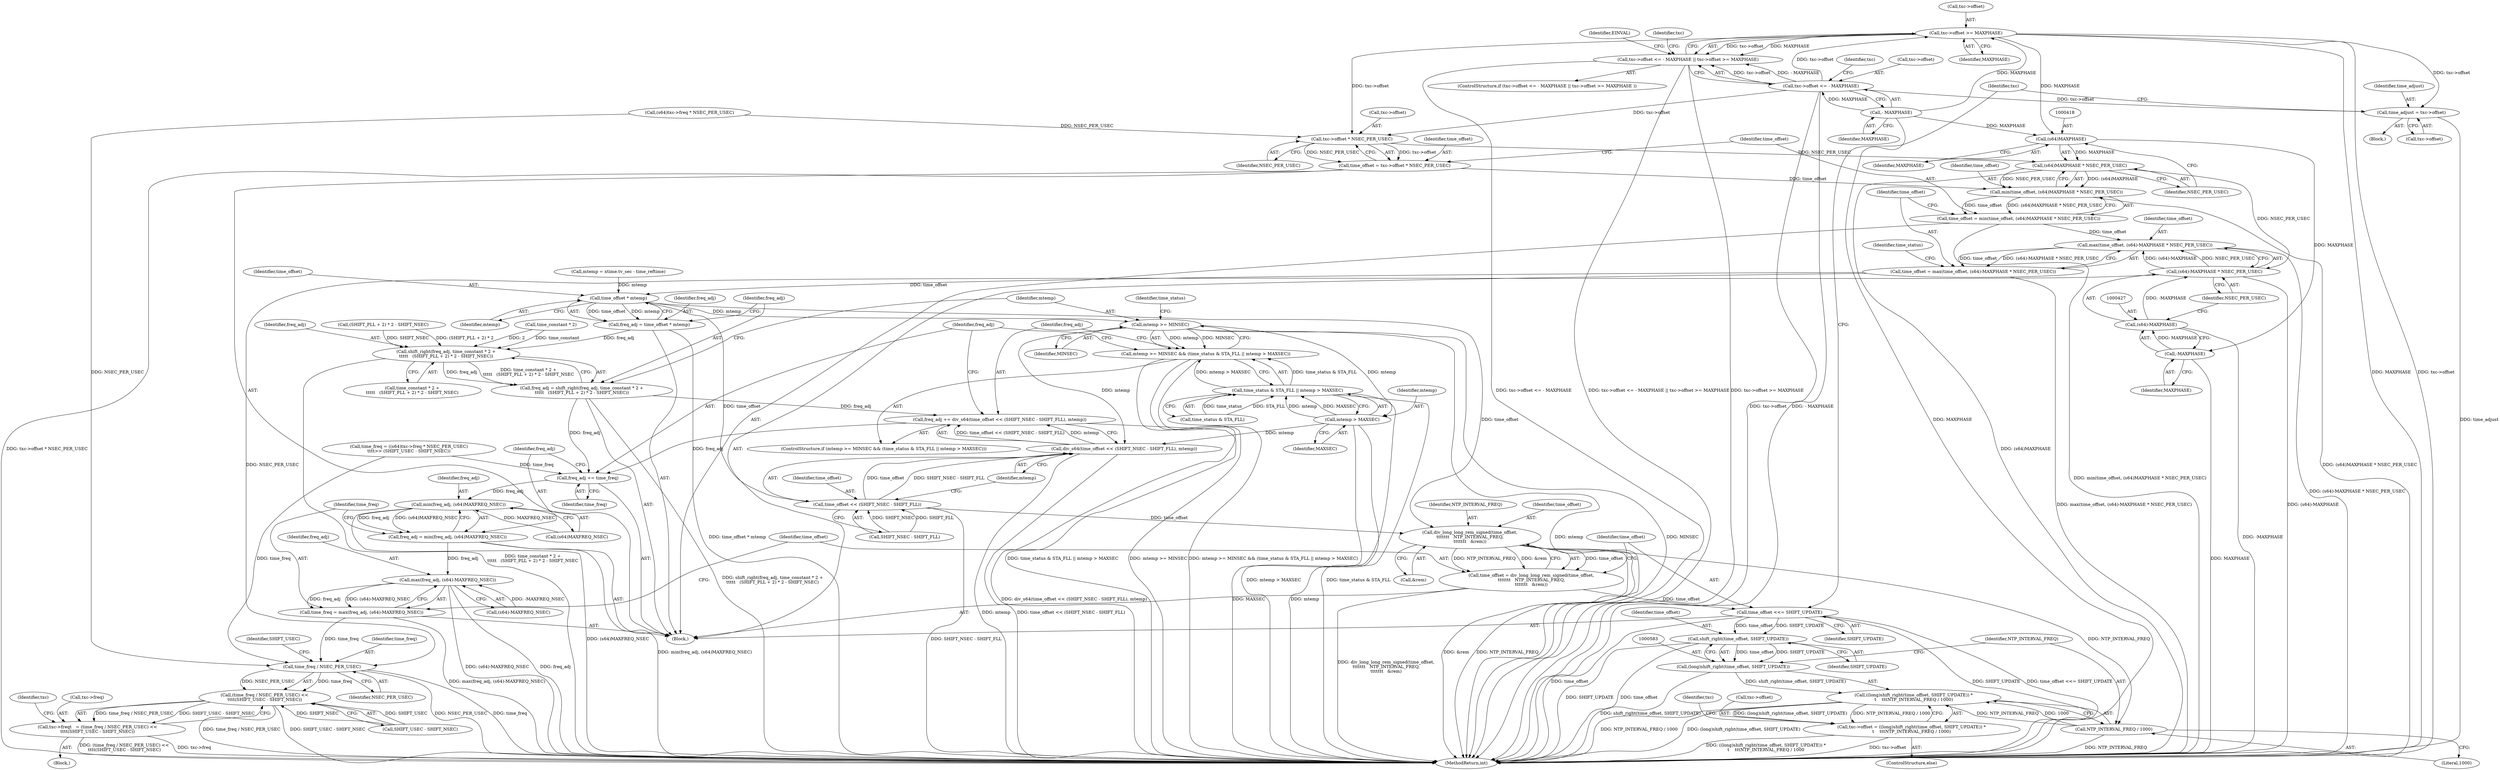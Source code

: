 digraph "0_linux_f8bd2258e2d520dff28c855658bd24bdafb5102d_8@pointer" {
"1000184" [label="(Call,txc->offset >= MAXPHASE)"];
"1000178" [label="(Call,txc->offset <= - MAXPHASE)"];
"1000182" [label="(Call,- MAXPHASE)"];
"1000177" [label="(Call,txc->offset <= - MAXPHASE || txc->offset >= MAXPHASE)"];
"1000394" [label="(Call,time_adjust = txc->offset)"];
"1000407" [label="(Call,txc->offset * NSEC_PER_USEC)"];
"1000405" [label="(Call,time_offset = txc->offset * NSEC_PER_USEC)"];
"1000414" [label="(Call,min(time_offset, (s64)MAXPHASE * NSEC_PER_USEC))"];
"1000412" [label="(Call,time_offset = min(time_offset, (s64)MAXPHASE * NSEC_PER_USEC))"];
"1000423" [label="(Call,max(time_offset, (s64)-MAXPHASE * NSEC_PER_USEC))"];
"1000421" [label="(Call,time_offset = max(time_offset, (s64)-MAXPHASE * NSEC_PER_USEC))"];
"1000458" [label="(Call,time_offset * mtemp)"];
"1000456" [label="(Call,freq_adj = time_offset * mtemp)"];
"1000463" [label="(Call,shift_right(freq_adj, time_constant * 2 +\n\t\t\t\t\t   (SHIFT_PLL + 2) * 2 - SHIFT_NSEC))"];
"1000461" [label="(Call,freq_adj = shift_right(freq_adj, time_constant * 2 +\n\t\t\t\t\t   (SHIFT_PLL + 2) * 2 - SHIFT_NSEC))"];
"1000488" [label="(Call,freq_adj += div_s64(time_offset << (SHIFT_NSEC - SHIFT_FLL), mtemp))"];
"1000497" [label="(Call,freq_adj += time_freq)"];
"1000502" [label="(Call,min(freq_adj, (s64)MAXFREQ_NSEC))"];
"1000500" [label="(Call,freq_adj = min(freq_adj, (s64)MAXFREQ_NSEC))"];
"1000509" [label="(Call,max(freq_adj, (s64)-MAXFREQ_NSEC))"];
"1000507" [label="(Call,time_freq = max(freq_adj, (s64)-MAXFREQ_NSEC))"];
"1000595" [label="(Call,time_freq / NSEC_PER_USEC)"];
"1000594" [label="(Call,(time_freq / NSEC_PER_USEC) <<\n\t\t\t\t(SHIFT_USEC - SHIFT_NSEC))"];
"1000590" [label="(Call,txc->freq\t   = (time_freq / NSEC_PER_USEC) <<\n\t\t\t\t(SHIFT_USEC - SHIFT_NSEC))"];
"1000478" [label="(Call,mtemp >= MINSEC)"];
"1000477" [label="(Call,mtemp >= MINSEC && (time_status & STA_FLL || mtemp > MAXSEC))"];
"1000485" [label="(Call,mtemp > MAXSEC)"];
"1000481" [label="(Call,time_status & STA_FLL || mtemp > MAXSEC)"];
"1000490" [label="(Call,div_s64(time_offset << (SHIFT_NSEC - SHIFT_FLL), mtemp))"];
"1000491" [label="(Call,time_offset << (SHIFT_NSEC - SHIFT_FLL))"];
"1000517" [label="(Call,div_long_long_rem_signed(time_offset,\n\t\t\t\t\t\t\t   NTP_INTERVAL_FREQ,\n\t\t\t\t\t\t\t   &rem))"];
"1000515" [label="(Call,time_offset = div_long_long_rem_signed(time_offset,\n\t\t\t\t\t\t\t   NTP_INTERVAL_FREQ,\n\t\t\t\t\t\t\t   &rem))"];
"1000522" [label="(Call,time_offset <<= SHIFT_UPDATE)"];
"1000584" [label="(Call,shift_right(time_offset, SHIFT_UPDATE))"];
"1000582" [label="(Call,(long)shift_right(time_offset, SHIFT_UPDATE))"];
"1000581" [label="(Call,((long)shift_right(time_offset, SHIFT_UPDATE)) *\n\t    \t\t\tNTP_INTERVAL_FREQ / 1000)"];
"1000577" [label="(Call,txc->offset = ((long)shift_right(time_offset, SHIFT_UPDATE)) *\n\t    \t\t\tNTP_INTERVAL_FREQ / 1000)"];
"1000587" [label="(Call,NTP_INTERVAL_FREQ / 1000)"];
"1000416" [label="(Call,(s64)MAXPHASE * NSEC_PER_USEC)"];
"1000425" [label="(Call,(s64)-MAXPHASE * NSEC_PER_USEC)"];
"1000417" [label="(Call,(s64)MAXPHASE)"];
"1000428" [label="(Call,-MAXPHASE)"];
"1000426" [label="(Call,(s64)-MAXPHASE)"];
"1000183" [label="(Identifier,MAXPHASE)"];
"1000414" [label="(Call,min(time_offset, (s64)MAXPHASE * NSEC_PER_USEC))"];
"1000412" [label="(Call,time_offset = min(time_offset, (s64)MAXPHASE * NSEC_PER_USEC))"];
"1000277" [label="(Call,time_freq = ((s64)txc->freq * NSEC_PER_USEC)\n\t\t\t\t>> (SHIFT_USEC - SHIFT_NSEC))"];
"1000178" [label="(Call,txc->offset <= - MAXPHASE)"];
"1000499" [label="(Identifier,time_freq)"];
"1000595" [label="(Call,time_freq / NSEC_PER_USEC)"];
"1000123" [label="(Block,)"];
"1000404" [label="(Block,)"];
"1000488" [label="(Call,freq_adj += div_s64(time_offset << (SHIFT_NSEC - SHIFT_FLL), mtemp))"];
"1000406" [label="(Identifier,time_offset)"];
"1000515" [label="(Call,time_offset = div_long_long_rem_signed(time_offset,\n\t\t\t\t\t\t\t   NTP_INTERVAL_FREQ,\n\t\t\t\t\t\t\t   &rem))"];
"1000603" [label="(Identifier,txc)"];
"1000415" [label="(Identifier,time_offset)"];
"1000413" [label="(Identifier,time_offset)"];
"1000489" [label="(Identifier,freq_adj)"];
"1000596" [label="(Identifier,time_freq)"];
"1000503" [label="(Identifier,freq_adj)"];
"1000444" [label="(Call,mtemp = xtime.tv_sec - time_reftime)"];
"1000462" [label="(Identifier,freq_adj)"];
"1000186" [label="(Identifier,txc)"];
"1000511" [label="(Call,(s64)-MAXFREQ_NSEC)"];
"1000176" [label="(ControlStructure,if (txc->offset <= - MAXPHASE || txc->offset >= MAXPHASE ))"];
"1000576" [label="(ControlStructure,else)"];
"1000430" [label="(Identifier,NSEC_PER_USEC)"];
"1000434" [label="(Identifier,time_status)"];
"1000582" [label="(Call,(long)shift_right(time_offset, SHIFT_UPDATE))"];
"1000465" [label="(Call,time_constant * 2 +\n\t\t\t\t\t   (SHIFT_PLL + 2) * 2 - SHIFT_NSEC)"];
"1000424" [label="(Identifier,time_offset)"];
"1000456" [label="(Call,freq_adj = time_offset * mtemp)"];
"1000464" [label="(Identifier,freq_adj)"];
"1000408" [label="(Call,txc->offset)"];
"1000584" [label="(Call,shift_right(time_offset, SHIFT_UPDATE))"];
"1000280" [label="(Call,(s64)txc->freq * NSEC_PER_USEC)"];
"1000416" [label="(Call,(s64)MAXPHASE * NSEC_PER_USEC)"];
"1000516" [label="(Identifier,time_offset)"];
"1000508" [label="(Identifier,time_freq)"];
"1000483" [label="(Identifier,time_status)"];
"1000477" [label="(Call,mtemp >= MINSEC && (time_status & STA_FLL || mtemp > MAXSEC))"];
"1000522" [label="(Call,time_offset <<= SHIFT_UPDATE)"];
"1000585" [label="(Identifier,time_offset)"];
"1000491" [label="(Call,time_offset << (SHIFT_NSEC - SHIFT_FLL))"];
"1000478" [label="(Call,mtemp >= MINSEC)"];
"1000598" [label="(Call,SHIFT_USEC - SHIFT_NSEC)"];
"1000518" [label="(Identifier,time_offset)"];
"1000493" [label="(Call,SHIFT_NSEC - SHIFT_FLL)"];
"1000519" [label="(Identifier,NTP_INTERVAL_FREQ)"];
"1000597" [label="(Identifier,NSEC_PER_USEC)"];
"1000485" [label="(Call,mtemp > MAXSEC)"];
"1000502" [label="(Call,min(freq_adj, (s64)MAXFREQ_NSEC))"];
"1000520" [label="(Call,&rem)"];
"1000396" [label="(Call,txc->offset)"];
"1000587" [label="(Call,NTP_INTERVAL_FREQ / 1000)"];
"1000393" [label="(Block,)"];
"1000469" [label="(Call,(SHIFT_PLL + 2) * 2 - SHIFT_NSEC)"];
"1000460" [label="(Identifier,mtemp)"];
"1000588" [label="(Identifier,NTP_INTERVAL_FREQ)"];
"1000487" [label="(Identifier,MAXSEC)"];
"1000457" [label="(Identifier,freq_adj)"];
"1000479" [label="(Identifier,mtemp)"];
"1000589" [label="(Literal,1000)"];
"1000599" [label="(Identifier,SHIFT_USEC)"];
"1000480" [label="(Identifier,MINSEC)"];
"1000501" [label="(Identifier,freq_adj)"];
"1000577" [label="(Call,txc->offset = ((long)shift_right(time_offset, SHIFT_UPDATE)) *\n\t    \t\t\tNTP_INTERVAL_FREQ / 1000)"];
"1000394" [label="(Call,time_adjust = txc->offset)"];
"1000185" [label="(Call,txc->offset)"];
"1000466" [label="(Call,time_constant * 2)"];
"1000419" [label="(Identifier,MAXPHASE)"];
"1000498" [label="(Identifier,freq_adj)"];
"1000500" [label="(Call,freq_adj = min(freq_adj, (s64)MAXFREQ_NSEC))"];
"1000425" [label="(Call,(s64)-MAXPHASE * NSEC_PER_USEC)"];
"1000426" [label="(Call,(s64)-MAXPHASE)"];
"1000458" [label="(Call,time_offset * mtemp)"];
"1000591" [label="(Call,txc->freq)"];
"1000177" [label="(Call,txc->offset <= - MAXPHASE || txc->offset >= MAXPHASE)"];
"1000182" [label="(Call,- MAXPHASE)"];
"1000507" [label="(Call,time_freq = max(freq_adj, (s64)-MAXFREQ_NSEC))"];
"1000195" [label="(Identifier,txc)"];
"1000429" [label="(Identifier,MAXPHASE)"];
"1000191" [label="(Identifier,EINVAL)"];
"1000428" [label="(Call,-MAXPHASE)"];
"1000476" [label="(ControlStructure,if (mtemp >= MINSEC && (time_status & STA_FLL || mtemp > MAXSEC)))"];
"1000482" [label="(Call,time_status & STA_FLL)"];
"1000421" [label="(Call,time_offset = max(time_offset, (s64)-MAXPHASE * NSEC_PER_USEC))"];
"1000405" [label="(Call,time_offset = txc->offset * NSEC_PER_USEC)"];
"1000517" [label="(Call,div_long_long_rem_signed(time_offset,\n\t\t\t\t\t\t\t   NTP_INTERVAL_FREQ,\n\t\t\t\t\t\t\t   &rem))"];
"1000523" [label="(Identifier,time_offset)"];
"1000481" [label="(Call,time_status & STA_FLL || mtemp > MAXSEC)"];
"1000586" [label="(Identifier,SHIFT_UPDATE)"];
"1000492" [label="(Identifier,time_offset)"];
"1000463" [label="(Call,shift_right(freq_adj, time_constant * 2 +\n\t\t\t\t\t   (SHIFT_PLL + 2) * 2 - SHIFT_NSEC))"];
"1000592" [label="(Identifier,txc)"];
"1000504" [label="(Call,(s64)MAXFREQ_NSEC)"];
"1000422" [label="(Identifier,time_offset)"];
"1000417" [label="(Call,(s64)MAXPHASE)"];
"1000578" [label="(Call,txc->offset)"];
"1000407" [label="(Call,txc->offset * NSEC_PER_USEC)"];
"1000590" [label="(Call,txc->freq\t   = (time_freq / NSEC_PER_USEC) <<\n\t\t\t\t(SHIFT_USEC - SHIFT_NSEC))"];
"1000179" [label="(Call,txc->offset)"];
"1000411" [label="(Identifier,NSEC_PER_USEC)"];
"1000188" [label="(Identifier,MAXPHASE)"];
"1000509" [label="(Call,max(freq_adj, (s64)-MAXFREQ_NSEC))"];
"1000687" [label="(MethodReturn,int)"];
"1000459" [label="(Identifier,time_offset)"];
"1000496" [label="(Identifier,mtemp)"];
"1000486" [label="(Identifier,mtemp)"];
"1000420" [label="(Identifier,NSEC_PER_USEC)"];
"1000497" [label="(Call,freq_adj += time_freq)"];
"1000524" [label="(Identifier,SHIFT_UPDATE)"];
"1000490" [label="(Call,div_s64(time_offset << (SHIFT_NSEC - SHIFT_FLL), mtemp))"];
"1000594" [label="(Call,(time_freq / NSEC_PER_USEC) <<\n\t\t\t\t(SHIFT_USEC - SHIFT_NSEC))"];
"1000581" [label="(Call,((long)shift_right(time_offset, SHIFT_UPDATE)) *\n\t    \t\t\tNTP_INTERVAL_FREQ / 1000)"];
"1000423" [label="(Call,max(time_offset, (s64)-MAXPHASE * NSEC_PER_USEC))"];
"1000510" [label="(Identifier,freq_adj)"];
"1000461" [label="(Call,freq_adj = shift_right(freq_adj, time_constant * 2 +\n\t\t\t\t\t   (SHIFT_PLL + 2) * 2 - SHIFT_NSEC))"];
"1000528" [label="(Identifier,txc)"];
"1000395" [label="(Identifier,time_adjust)"];
"1000184" [label="(Call,txc->offset >= MAXPHASE)"];
"1000184" -> "1000177"  [label="AST: "];
"1000184" -> "1000188"  [label="CFG: "];
"1000185" -> "1000184"  [label="AST: "];
"1000188" -> "1000184"  [label="AST: "];
"1000177" -> "1000184"  [label="CFG: "];
"1000184" -> "1000687"  [label="DDG: MAXPHASE"];
"1000184" -> "1000687"  [label="DDG: txc->offset"];
"1000184" -> "1000177"  [label="DDG: txc->offset"];
"1000184" -> "1000177"  [label="DDG: MAXPHASE"];
"1000178" -> "1000184"  [label="DDG: txc->offset"];
"1000182" -> "1000184"  [label="DDG: MAXPHASE"];
"1000184" -> "1000394"  [label="DDG: txc->offset"];
"1000184" -> "1000407"  [label="DDG: txc->offset"];
"1000184" -> "1000417"  [label="DDG: MAXPHASE"];
"1000178" -> "1000177"  [label="AST: "];
"1000178" -> "1000182"  [label="CFG: "];
"1000179" -> "1000178"  [label="AST: "];
"1000182" -> "1000178"  [label="AST: "];
"1000186" -> "1000178"  [label="CFG: "];
"1000177" -> "1000178"  [label="CFG: "];
"1000178" -> "1000687"  [label="DDG: - MAXPHASE"];
"1000178" -> "1000687"  [label="DDG: txc->offset"];
"1000178" -> "1000177"  [label="DDG: txc->offset"];
"1000178" -> "1000177"  [label="DDG: - MAXPHASE"];
"1000182" -> "1000178"  [label="DDG: MAXPHASE"];
"1000178" -> "1000394"  [label="DDG: txc->offset"];
"1000178" -> "1000407"  [label="DDG: txc->offset"];
"1000182" -> "1000183"  [label="CFG: "];
"1000183" -> "1000182"  [label="AST: "];
"1000182" -> "1000687"  [label="DDG: MAXPHASE"];
"1000182" -> "1000417"  [label="DDG: MAXPHASE"];
"1000177" -> "1000176"  [label="AST: "];
"1000191" -> "1000177"  [label="CFG: "];
"1000195" -> "1000177"  [label="CFG: "];
"1000177" -> "1000687"  [label="DDG: txc->offset <= - MAXPHASE"];
"1000177" -> "1000687"  [label="DDG: txc->offset >= MAXPHASE"];
"1000177" -> "1000687"  [label="DDG: txc->offset <= - MAXPHASE || txc->offset >= MAXPHASE"];
"1000394" -> "1000393"  [label="AST: "];
"1000394" -> "1000396"  [label="CFG: "];
"1000395" -> "1000394"  [label="AST: "];
"1000396" -> "1000394"  [label="AST: "];
"1000528" -> "1000394"  [label="CFG: "];
"1000394" -> "1000687"  [label="DDG: time_adjust"];
"1000407" -> "1000405"  [label="AST: "];
"1000407" -> "1000411"  [label="CFG: "];
"1000408" -> "1000407"  [label="AST: "];
"1000411" -> "1000407"  [label="AST: "];
"1000405" -> "1000407"  [label="CFG: "];
"1000407" -> "1000405"  [label="DDG: txc->offset"];
"1000407" -> "1000405"  [label="DDG: NSEC_PER_USEC"];
"1000280" -> "1000407"  [label="DDG: NSEC_PER_USEC"];
"1000407" -> "1000416"  [label="DDG: NSEC_PER_USEC"];
"1000405" -> "1000404"  [label="AST: "];
"1000406" -> "1000405"  [label="AST: "];
"1000413" -> "1000405"  [label="CFG: "];
"1000405" -> "1000687"  [label="DDG: txc->offset * NSEC_PER_USEC"];
"1000405" -> "1000414"  [label="DDG: time_offset"];
"1000414" -> "1000412"  [label="AST: "];
"1000414" -> "1000416"  [label="CFG: "];
"1000415" -> "1000414"  [label="AST: "];
"1000416" -> "1000414"  [label="AST: "];
"1000412" -> "1000414"  [label="CFG: "];
"1000414" -> "1000687"  [label="DDG: (s64)MAXPHASE * NSEC_PER_USEC"];
"1000414" -> "1000412"  [label="DDG: time_offset"];
"1000414" -> "1000412"  [label="DDG: (s64)MAXPHASE * NSEC_PER_USEC"];
"1000416" -> "1000414"  [label="DDG: (s64)MAXPHASE"];
"1000416" -> "1000414"  [label="DDG: NSEC_PER_USEC"];
"1000412" -> "1000404"  [label="AST: "];
"1000413" -> "1000412"  [label="AST: "];
"1000422" -> "1000412"  [label="CFG: "];
"1000412" -> "1000687"  [label="DDG: min(time_offset, (s64)MAXPHASE * NSEC_PER_USEC)"];
"1000412" -> "1000423"  [label="DDG: time_offset"];
"1000423" -> "1000421"  [label="AST: "];
"1000423" -> "1000425"  [label="CFG: "];
"1000424" -> "1000423"  [label="AST: "];
"1000425" -> "1000423"  [label="AST: "];
"1000421" -> "1000423"  [label="CFG: "];
"1000423" -> "1000687"  [label="DDG: (s64)-MAXPHASE * NSEC_PER_USEC"];
"1000423" -> "1000421"  [label="DDG: time_offset"];
"1000423" -> "1000421"  [label="DDG: (s64)-MAXPHASE * NSEC_PER_USEC"];
"1000425" -> "1000423"  [label="DDG: (s64)-MAXPHASE"];
"1000425" -> "1000423"  [label="DDG: NSEC_PER_USEC"];
"1000421" -> "1000404"  [label="AST: "];
"1000422" -> "1000421"  [label="AST: "];
"1000434" -> "1000421"  [label="CFG: "];
"1000421" -> "1000687"  [label="DDG: max(time_offset, (s64)-MAXPHASE * NSEC_PER_USEC)"];
"1000421" -> "1000458"  [label="DDG: time_offset"];
"1000458" -> "1000456"  [label="AST: "];
"1000458" -> "1000460"  [label="CFG: "];
"1000459" -> "1000458"  [label="AST: "];
"1000460" -> "1000458"  [label="AST: "];
"1000456" -> "1000458"  [label="CFG: "];
"1000458" -> "1000456"  [label="DDG: time_offset"];
"1000458" -> "1000456"  [label="DDG: mtemp"];
"1000444" -> "1000458"  [label="DDG: mtemp"];
"1000458" -> "1000478"  [label="DDG: mtemp"];
"1000458" -> "1000491"  [label="DDG: time_offset"];
"1000458" -> "1000517"  [label="DDG: time_offset"];
"1000456" -> "1000404"  [label="AST: "];
"1000457" -> "1000456"  [label="AST: "];
"1000462" -> "1000456"  [label="CFG: "];
"1000456" -> "1000687"  [label="DDG: time_offset * mtemp"];
"1000456" -> "1000463"  [label="DDG: freq_adj"];
"1000463" -> "1000461"  [label="AST: "];
"1000463" -> "1000465"  [label="CFG: "];
"1000464" -> "1000463"  [label="AST: "];
"1000465" -> "1000463"  [label="AST: "];
"1000461" -> "1000463"  [label="CFG: "];
"1000463" -> "1000687"  [label="DDG: time_constant * 2 +\n\t\t\t\t\t   (SHIFT_PLL + 2) * 2 - SHIFT_NSEC"];
"1000463" -> "1000461"  [label="DDG: freq_adj"];
"1000463" -> "1000461"  [label="DDG: time_constant * 2 +\n\t\t\t\t\t   (SHIFT_PLL + 2) * 2 - SHIFT_NSEC"];
"1000466" -> "1000463"  [label="DDG: time_constant"];
"1000466" -> "1000463"  [label="DDG: 2"];
"1000469" -> "1000463"  [label="DDG: (SHIFT_PLL + 2) * 2"];
"1000469" -> "1000463"  [label="DDG: SHIFT_NSEC"];
"1000461" -> "1000404"  [label="AST: "];
"1000462" -> "1000461"  [label="AST: "];
"1000479" -> "1000461"  [label="CFG: "];
"1000461" -> "1000687"  [label="DDG: shift_right(freq_adj, time_constant * 2 +\n\t\t\t\t\t   (SHIFT_PLL + 2) * 2 - SHIFT_NSEC)"];
"1000461" -> "1000488"  [label="DDG: freq_adj"];
"1000461" -> "1000497"  [label="DDG: freq_adj"];
"1000488" -> "1000476"  [label="AST: "];
"1000488" -> "1000490"  [label="CFG: "];
"1000489" -> "1000488"  [label="AST: "];
"1000490" -> "1000488"  [label="AST: "];
"1000498" -> "1000488"  [label="CFG: "];
"1000488" -> "1000687"  [label="DDG: div_s64(time_offset << (SHIFT_NSEC - SHIFT_FLL), mtemp)"];
"1000490" -> "1000488"  [label="DDG: time_offset << (SHIFT_NSEC - SHIFT_FLL)"];
"1000490" -> "1000488"  [label="DDG: mtemp"];
"1000488" -> "1000497"  [label="DDG: freq_adj"];
"1000497" -> "1000404"  [label="AST: "];
"1000497" -> "1000499"  [label="CFG: "];
"1000498" -> "1000497"  [label="AST: "];
"1000499" -> "1000497"  [label="AST: "];
"1000501" -> "1000497"  [label="CFG: "];
"1000277" -> "1000497"  [label="DDG: time_freq"];
"1000497" -> "1000502"  [label="DDG: freq_adj"];
"1000502" -> "1000500"  [label="AST: "];
"1000502" -> "1000504"  [label="CFG: "];
"1000503" -> "1000502"  [label="AST: "];
"1000504" -> "1000502"  [label="AST: "];
"1000500" -> "1000502"  [label="CFG: "];
"1000502" -> "1000687"  [label="DDG: (s64)MAXFREQ_NSEC"];
"1000502" -> "1000500"  [label="DDG: freq_adj"];
"1000502" -> "1000500"  [label="DDG: (s64)MAXFREQ_NSEC"];
"1000504" -> "1000502"  [label="DDG: MAXFREQ_NSEC"];
"1000500" -> "1000404"  [label="AST: "];
"1000501" -> "1000500"  [label="AST: "];
"1000508" -> "1000500"  [label="CFG: "];
"1000500" -> "1000687"  [label="DDG: min(freq_adj, (s64)MAXFREQ_NSEC)"];
"1000500" -> "1000509"  [label="DDG: freq_adj"];
"1000509" -> "1000507"  [label="AST: "];
"1000509" -> "1000511"  [label="CFG: "];
"1000510" -> "1000509"  [label="AST: "];
"1000511" -> "1000509"  [label="AST: "];
"1000507" -> "1000509"  [label="CFG: "];
"1000509" -> "1000687"  [label="DDG: (s64)-MAXFREQ_NSEC"];
"1000509" -> "1000687"  [label="DDG: freq_adj"];
"1000509" -> "1000507"  [label="DDG: freq_adj"];
"1000509" -> "1000507"  [label="DDG: (s64)-MAXFREQ_NSEC"];
"1000511" -> "1000509"  [label="DDG: -MAXFREQ_NSEC"];
"1000507" -> "1000404"  [label="AST: "];
"1000508" -> "1000507"  [label="AST: "];
"1000516" -> "1000507"  [label="CFG: "];
"1000507" -> "1000687"  [label="DDG: max(freq_adj, (s64)-MAXFREQ_NSEC)"];
"1000507" -> "1000595"  [label="DDG: time_freq"];
"1000595" -> "1000594"  [label="AST: "];
"1000595" -> "1000597"  [label="CFG: "];
"1000596" -> "1000595"  [label="AST: "];
"1000597" -> "1000595"  [label="AST: "];
"1000599" -> "1000595"  [label="CFG: "];
"1000595" -> "1000687"  [label="DDG: NSEC_PER_USEC"];
"1000595" -> "1000687"  [label="DDG: time_freq"];
"1000595" -> "1000594"  [label="DDG: time_freq"];
"1000595" -> "1000594"  [label="DDG: NSEC_PER_USEC"];
"1000277" -> "1000595"  [label="DDG: time_freq"];
"1000280" -> "1000595"  [label="DDG: NSEC_PER_USEC"];
"1000425" -> "1000595"  [label="DDG: NSEC_PER_USEC"];
"1000594" -> "1000590"  [label="AST: "];
"1000594" -> "1000598"  [label="CFG: "];
"1000598" -> "1000594"  [label="AST: "];
"1000590" -> "1000594"  [label="CFG: "];
"1000594" -> "1000687"  [label="DDG: time_freq / NSEC_PER_USEC"];
"1000594" -> "1000687"  [label="DDG: SHIFT_USEC - SHIFT_NSEC"];
"1000594" -> "1000590"  [label="DDG: time_freq / NSEC_PER_USEC"];
"1000594" -> "1000590"  [label="DDG: SHIFT_USEC - SHIFT_NSEC"];
"1000598" -> "1000594"  [label="DDG: SHIFT_USEC"];
"1000598" -> "1000594"  [label="DDG: SHIFT_NSEC"];
"1000590" -> "1000123"  [label="AST: "];
"1000591" -> "1000590"  [label="AST: "];
"1000603" -> "1000590"  [label="CFG: "];
"1000590" -> "1000687"  [label="DDG: txc->freq"];
"1000590" -> "1000687"  [label="DDG: (time_freq / NSEC_PER_USEC) <<\n\t\t\t\t(SHIFT_USEC - SHIFT_NSEC)"];
"1000478" -> "1000477"  [label="AST: "];
"1000478" -> "1000480"  [label="CFG: "];
"1000479" -> "1000478"  [label="AST: "];
"1000480" -> "1000478"  [label="AST: "];
"1000483" -> "1000478"  [label="CFG: "];
"1000477" -> "1000478"  [label="CFG: "];
"1000478" -> "1000687"  [label="DDG: mtemp"];
"1000478" -> "1000687"  [label="DDG: MINSEC"];
"1000478" -> "1000477"  [label="DDG: mtemp"];
"1000478" -> "1000477"  [label="DDG: MINSEC"];
"1000478" -> "1000485"  [label="DDG: mtemp"];
"1000478" -> "1000490"  [label="DDG: mtemp"];
"1000477" -> "1000476"  [label="AST: "];
"1000477" -> "1000481"  [label="CFG: "];
"1000481" -> "1000477"  [label="AST: "];
"1000489" -> "1000477"  [label="CFG: "];
"1000498" -> "1000477"  [label="CFG: "];
"1000477" -> "1000687"  [label="DDG: mtemp >= MINSEC && (time_status & STA_FLL || mtemp > MAXSEC)"];
"1000477" -> "1000687"  [label="DDG: time_status & STA_FLL || mtemp > MAXSEC"];
"1000477" -> "1000687"  [label="DDG: mtemp >= MINSEC"];
"1000481" -> "1000477"  [label="DDG: time_status & STA_FLL"];
"1000481" -> "1000477"  [label="DDG: mtemp > MAXSEC"];
"1000485" -> "1000481"  [label="AST: "];
"1000485" -> "1000487"  [label="CFG: "];
"1000486" -> "1000485"  [label="AST: "];
"1000487" -> "1000485"  [label="AST: "];
"1000481" -> "1000485"  [label="CFG: "];
"1000485" -> "1000687"  [label="DDG: mtemp"];
"1000485" -> "1000687"  [label="DDG: MAXSEC"];
"1000485" -> "1000481"  [label="DDG: mtemp"];
"1000485" -> "1000481"  [label="DDG: MAXSEC"];
"1000485" -> "1000490"  [label="DDG: mtemp"];
"1000481" -> "1000482"  [label="CFG: "];
"1000482" -> "1000481"  [label="AST: "];
"1000481" -> "1000687"  [label="DDG: mtemp > MAXSEC"];
"1000481" -> "1000687"  [label="DDG: time_status & STA_FLL"];
"1000482" -> "1000481"  [label="DDG: time_status"];
"1000482" -> "1000481"  [label="DDG: STA_FLL"];
"1000490" -> "1000496"  [label="CFG: "];
"1000491" -> "1000490"  [label="AST: "];
"1000496" -> "1000490"  [label="AST: "];
"1000490" -> "1000687"  [label="DDG: mtemp"];
"1000490" -> "1000687"  [label="DDG: time_offset << (SHIFT_NSEC - SHIFT_FLL)"];
"1000491" -> "1000490"  [label="DDG: time_offset"];
"1000491" -> "1000490"  [label="DDG: SHIFT_NSEC - SHIFT_FLL"];
"1000491" -> "1000493"  [label="CFG: "];
"1000492" -> "1000491"  [label="AST: "];
"1000493" -> "1000491"  [label="AST: "];
"1000496" -> "1000491"  [label="CFG: "];
"1000491" -> "1000687"  [label="DDG: SHIFT_NSEC - SHIFT_FLL"];
"1000493" -> "1000491"  [label="DDG: SHIFT_NSEC"];
"1000493" -> "1000491"  [label="DDG: SHIFT_FLL"];
"1000491" -> "1000517"  [label="DDG: time_offset"];
"1000517" -> "1000515"  [label="AST: "];
"1000517" -> "1000520"  [label="CFG: "];
"1000518" -> "1000517"  [label="AST: "];
"1000519" -> "1000517"  [label="AST: "];
"1000520" -> "1000517"  [label="AST: "];
"1000515" -> "1000517"  [label="CFG: "];
"1000517" -> "1000687"  [label="DDG: &rem"];
"1000517" -> "1000687"  [label="DDG: NTP_INTERVAL_FREQ"];
"1000517" -> "1000515"  [label="DDG: time_offset"];
"1000517" -> "1000515"  [label="DDG: NTP_INTERVAL_FREQ"];
"1000517" -> "1000515"  [label="DDG: &rem"];
"1000517" -> "1000587"  [label="DDG: NTP_INTERVAL_FREQ"];
"1000515" -> "1000404"  [label="AST: "];
"1000516" -> "1000515"  [label="AST: "];
"1000523" -> "1000515"  [label="CFG: "];
"1000515" -> "1000687"  [label="DDG: div_long_long_rem_signed(time_offset,\n\t\t\t\t\t\t\t   NTP_INTERVAL_FREQ,\n\t\t\t\t\t\t\t   &rem)"];
"1000515" -> "1000522"  [label="DDG: time_offset"];
"1000522" -> "1000404"  [label="AST: "];
"1000522" -> "1000524"  [label="CFG: "];
"1000523" -> "1000522"  [label="AST: "];
"1000524" -> "1000522"  [label="AST: "];
"1000528" -> "1000522"  [label="CFG: "];
"1000522" -> "1000687"  [label="DDG: SHIFT_UPDATE"];
"1000522" -> "1000687"  [label="DDG: time_offset <<= SHIFT_UPDATE"];
"1000522" -> "1000687"  [label="DDG: time_offset"];
"1000522" -> "1000584"  [label="DDG: time_offset"];
"1000522" -> "1000584"  [label="DDG: SHIFT_UPDATE"];
"1000584" -> "1000582"  [label="AST: "];
"1000584" -> "1000586"  [label="CFG: "];
"1000585" -> "1000584"  [label="AST: "];
"1000586" -> "1000584"  [label="AST: "];
"1000582" -> "1000584"  [label="CFG: "];
"1000584" -> "1000687"  [label="DDG: SHIFT_UPDATE"];
"1000584" -> "1000687"  [label="DDG: time_offset"];
"1000584" -> "1000582"  [label="DDG: time_offset"];
"1000584" -> "1000582"  [label="DDG: SHIFT_UPDATE"];
"1000582" -> "1000581"  [label="AST: "];
"1000583" -> "1000582"  [label="AST: "];
"1000588" -> "1000582"  [label="CFG: "];
"1000582" -> "1000687"  [label="DDG: shift_right(time_offset, SHIFT_UPDATE)"];
"1000582" -> "1000581"  [label="DDG: shift_right(time_offset, SHIFT_UPDATE)"];
"1000581" -> "1000577"  [label="AST: "];
"1000581" -> "1000587"  [label="CFG: "];
"1000587" -> "1000581"  [label="AST: "];
"1000577" -> "1000581"  [label="CFG: "];
"1000581" -> "1000687"  [label="DDG: NTP_INTERVAL_FREQ / 1000"];
"1000581" -> "1000687"  [label="DDG: (long)shift_right(time_offset, SHIFT_UPDATE)"];
"1000581" -> "1000577"  [label="DDG: (long)shift_right(time_offset, SHIFT_UPDATE)"];
"1000581" -> "1000577"  [label="DDG: NTP_INTERVAL_FREQ / 1000"];
"1000587" -> "1000581"  [label="DDG: NTP_INTERVAL_FREQ"];
"1000587" -> "1000581"  [label="DDG: 1000"];
"1000577" -> "1000576"  [label="AST: "];
"1000578" -> "1000577"  [label="AST: "];
"1000592" -> "1000577"  [label="CFG: "];
"1000577" -> "1000687"  [label="DDG: txc->offset"];
"1000577" -> "1000687"  [label="DDG: ((long)shift_right(time_offset, SHIFT_UPDATE)) *\n\t    \t\t\tNTP_INTERVAL_FREQ / 1000"];
"1000587" -> "1000589"  [label="CFG: "];
"1000588" -> "1000587"  [label="AST: "];
"1000589" -> "1000587"  [label="AST: "];
"1000587" -> "1000687"  [label="DDG: NTP_INTERVAL_FREQ"];
"1000416" -> "1000420"  [label="CFG: "];
"1000417" -> "1000416"  [label="AST: "];
"1000420" -> "1000416"  [label="AST: "];
"1000416" -> "1000687"  [label="DDG: (s64)MAXPHASE"];
"1000417" -> "1000416"  [label="DDG: MAXPHASE"];
"1000416" -> "1000425"  [label="DDG: NSEC_PER_USEC"];
"1000425" -> "1000430"  [label="CFG: "];
"1000426" -> "1000425"  [label="AST: "];
"1000430" -> "1000425"  [label="AST: "];
"1000425" -> "1000687"  [label="DDG: (s64)-MAXPHASE"];
"1000426" -> "1000425"  [label="DDG: -MAXPHASE"];
"1000417" -> "1000419"  [label="CFG: "];
"1000418" -> "1000417"  [label="AST: "];
"1000419" -> "1000417"  [label="AST: "];
"1000420" -> "1000417"  [label="CFG: "];
"1000417" -> "1000428"  [label="DDG: MAXPHASE"];
"1000428" -> "1000426"  [label="AST: "];
"1000428" -> "1000429"  [label="CFG: "];
"1000429" -> "1000428"  [label="AST: "];
"1000426" -> "1000428"  [label="CFG: "];
"1000428" -> "1000687"  [label="DDG: MAXPHASE"];
"1000428" -> "1000426"  [label="DDG: MAXPHASE"];
"1000427" -> "1000426"  [label="AST: "];
"1000430" -> "1000426"  [label="CFG: "];
"1000426" -> "1000687"  [label="DDG: -MAXPHASE"];
}
